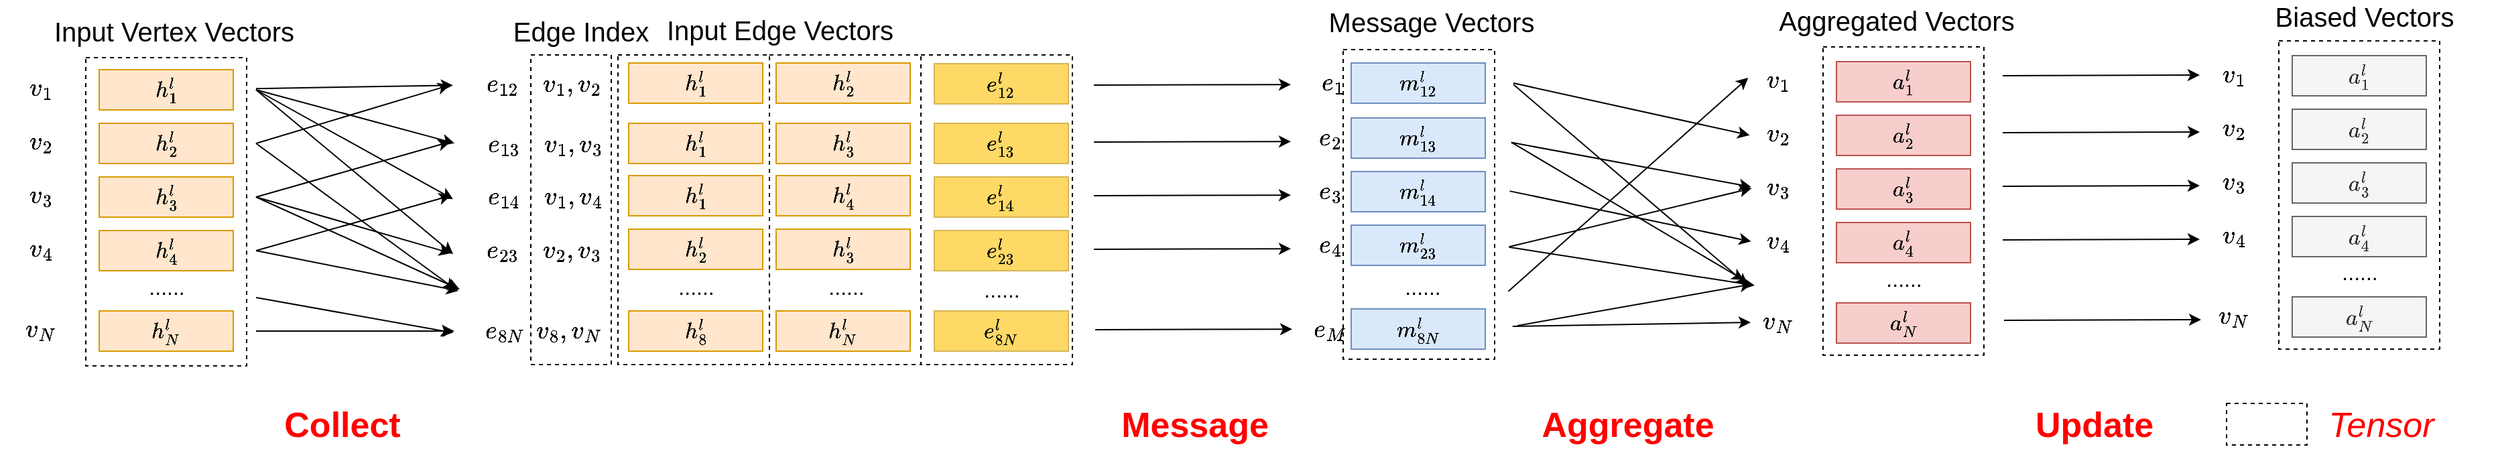 <mxfile version="13.3.1" type="device"><diagram id="7d_spmPPrRkwWKi_T90v" name="Page-1"><mxGraphModel dx="1104" dy="654" grid="0" gridSize="10" guides="1" tooltips="1" connect="1" arrows="1" fold="1" page="1" pageScale="1" pageWidth="827" pageHeight="1169" math="1" shadow="0"><root><mxCell id="0"/><mxCell id="1" parent="0"/><mxCell id="ufhLoJa_MCeU1jCgJALP-108" value="" style="rounded=0;whiteSpace=wrap;html=1;fontSize=20;fillColor=none;dashed=1;" parent="1" vertex="1"><mxGeometry x="1028" y="155" width="113" height="231" as="geometry"/></mxCell><mxCell id="ufhLoJa_MCeU1jCgJALP-45" value="" style="rounded=0;whiteSpace=wrap;html=1;fontSize=20;fillColor=none;dashed=1;" parent="1" vertex="1"><mxGeometry x="487" y="159" width="113" height="231" as="geometry"/></mxCell><mxCell id="ufhLoJa_MCeU1jCgJALP-46" value="" style="rounded=0;whiteSpace=wrap;html=1;fontSize=20;fillColor=none;dashed=1;" parent="1" vertex="1"><mxGeometry x="600" y="159" width="113" height="231" as="geometry"/></mxCell><mxCell id="ufhLoJa_MCeU1jCgJALP-44" value="" style="rounded=0;whiteSpace=wrap;html=1;fontSize=20;fillColor=none;dashed=1;" parent="1" vertex="1"><mxGeometry x="90" y="161" width="120" height="230" as="geometry"/></mxCell><mxCell id="ufhLoJa_MCeU1jCgJALP-1" value="&lt;font style=&quot;font-size: 14px&quot;&gt;\(h_1^l\)&lt;/font&gt;" style="rounded=0;whiteSpace=wrap;html=1;fillColor=#ffe6cc;strokeColor=#d79b00;" parent="1" vertex="1"><mxGeometry x="100" y="170" width="100" height="30" as="geometry"/></mxCell><mxCell id="ufhLoJa_MCeU1jCgJALP-2" value="\(v_1\)" style="text;html=1;align=center;verticalAlign=middle;resizable=0;points=[];autosize=1;fontSize=16;" parent="1" vertex="1"><mxGeometry x="26" y="174" width="60" height="20" as="geometry"/></mxCell><mxCell id="ufhLoJa_MCeU1jCgJALP-3" value="&lt;font style=&quot;font-size: 14px&quot;&gt;\(h_2^l\)&lt;/font&gt;" style="rounded=0;whiteSpace=wrap;html=1;fillColor=#ffe6cc;strokeColor=#d79b00;" parent="1" vertex="1"><mxGeometry x="100" y="210" width="100" height="30" as="geometry"/></mxCell><mxCell id="ufhLoJa_MCeU1jCgJALP-4" value="\(v_2\)" style="text;html=1;align=center;verticalAlign=middle;resizable=0;points=[];autosize=1;fontSize=16;" parent="1" vertex="1"><mxGeometry x="26" y="214" width="60" height="20" as="geometry"/></mxCell><mxCell id="ufhLoJa_MCeU1jCgJALP-5" value="&lt;font style=&quot;font-size: 14px&quot;&gt;\(h_3^l\)&lt;/font&gt;" style="rounded=0;whiteSpace=wrap;html=1;fillColor=#ffe6cc;strokeColor=#d79b00;" parent="1" vertex="1"><mxGeometry x="100" y="250" width="100" height="30" as="geometry"/></mxCell><mxCell id="ufhLoJa_MCeU1jCgJALP-6" value="\(v_3\)" style="text;html=1;align=center;verticalAlign=middle;resizable=0;points=[];autosize=1;fontSize=16;" parent="1" vertex="1"><mxGeometry x="26" y="254" width="60" height="20" as="geometry"/></mxCell><mxCell id="ufhLoJa_MCeU1jCgJALP-7" value="&lt;font style=&quot;font-size: 14px&quot;&gt;\(h_4^l\)&lt;/font&gt;" style="rounded=0;whiteSpace=wrap;html=1;fillColor=#ffe6cc;strokeColor=#d79b00;" parent="1" vertex="1"><mxGeometry x="100" y="290" width="100" height="30" as="geometry"/></mxCell><mxCell id="ufhLoJa_MCeU1jCgJALP-8" value="\(v_4\)" style="text;html=1;align=center;verticalAlign=middle;resizable=0;points=[];autosize=1;fontSize=16;" parent="1" vertex="1"><mxGeometry x="26" y="294" width="60" height="20" as="geometry"/></mxCell><mxCell id="ufhLoJa_MCeU1jCgJALP-9" value="&lt;font style=&quot;font-size: 14px&quot;&gt;\(h_N^l\)&lt;/font&gt;" style="rounded=0;whiteSpace=wrap;html=1;fillColor=#ffe6cc;strokeColor=#d79b00;" parent="1" vertex="1"><mxGeometry x="100" y="350" width="100" height="30" as="geometry"/></mxCell><mxCell id="ufhLoJa_MCeU1jCgJALP-10" value="\(v_N\)" style="text;html=1;align=center;verticalAlign=middle;resizable=0;points=[];autosize=1;fontSize=16;" parent="1" vertex="1"><mxGeometry x="26" y="354" width="60" height="20" as="geometry"/></mxCell><mxCell id="ufhLoJa_MCeU1jCgJALP-13" value="Input Vertex Vectors" style="text;html=1;strokeColor=none;fillColor=none;align=center;verticalAlign=middle;whiteSpace=wrap;rounded=0;fontSize=20;" parent="1" vertex="1"><mxGeometry x="56" y="131" width="200" height="20" as="geometry"/></mxCell><mxCell id="ufhLoJa_MCeU1jCgJALP-14" value="Input Edge Vectors" style="text;html=1;strokeColor=none;fillColor=none;align=center;verticalAlign=middle;whiteSpace=wrap;rounded=0;fontSize=20;" parent="1" vertex="1"><mxGeometry x="507.5" y="130" width="200" height="20" as="geometry"/></mxCell><mxCell id="ufhLoJa_MCeU1jCgJALP-15" value="\(e_{12}\)&amp;nbsp; &amp;nbsp; \(v_1,v_2\)" style="text;html=1;align=center;verticalAlign=middle;resizable=0;points=[];autosize=1;fontSize=16;" parent="1" vertex="1"><mxGeometry x="346" y="169" width="169" height="23" as="geometry"/></mxCell><mxCell id="ufhLoJa_MCeU1jCgJALP-16" value="\(e_{13}\)&amp;nbsp; &amp;nbsp;&amp;nbsp;\(v_1,v_3\)" style="text;html=1;align=center;verticalAlign=middle;resizable=0;points=[];autosize=1;fontSize=16;" parent="1" vertex="1"><mxGeometry x="347" y="214" width="169" height="23" as="geometry"/></mxCell><mxCell id="ufhLoJa_MCeU1jCgJALP-17" value="\(e_{14}\)&amp;nbsp; &amp;nbsp; \(v_1,v_4\)" style="text;html=1;align=center;verticalAlign=middle;resizable=0;points=[];autosize=1;fontSize=16;" parent="1" vertex="1"><mxGeometry x="347" y="253" width="169" height="23" as="geometry"/></mxCell><mxCell id="ufhLoJa_MCeU1jCgJALP-18" value="\(e_{23}\)&amp;nbsp; &amp;nbsp; \(v_2,v_3\)" style="text;html=1;align=center;verticalAlign=middle;resizable=0;points=[];autosize=1;fontSize=16;" parent="1" vertex="1"><mxGeometry x="346" y="293" width="169" height="23" as="geometry"/></mxCell><mxCell id="ufhLoJa_MCeU1jCgJALP-19" value="\(e_{8N}\)&amp;nbsp; \(v_8,v_N\)" style="text;html=1;align=center;verticalAlign=middle;resizable=0;points=[];autosize=1;fontSize=16;" parent="1" vertex="1"><mxGeometry x="348" y="353.5" width="165" height="23" as="geometry"/></mxCell><mxCell id="ufhLoJa_MCeU1jCgJALP-22" value="......" style="text;html=1;align=center;verticalAlign=middle;resizable=0;points=[];autosize=1;fontSize=16;" parent="1" vertex="1"><mxGeometry x="525" y="321.5" width="40" height="20" as="geometry"/></mxCell><mxCell id="ufhLoJa_MCeU1jCgJALP-48" value="" style="rounded=0;whiteSpace=wrap;html=1;fontSize=20;fillColor=none;dashed=1;" parent="1" vertex="1"><mxGeometry x="422" y="159" width="60" height="231" as="geometry"/></mxCell><mxCell id="ufhLoJa_MCeU1jCgJALP-68" value="" style="endArrow=classic;html=1;fontSize=20;entryX=0.005;entryY=0.548;entryDx=0;entryDy=0;entryPerimeter=0;" parent="1" edge="1"><mxGeometry width="50" height="50" relative="1" as="geometry"><mxPoint x="217.0" y="184.137" as="sourcePoint"/><mxPoint x="363.845" y="181.604" as="targetPoint"/></mxGeometry></mxCell><mxCell id="ufhLoJa_MCeU1jCgJALP-69" value="" style="endArrow=classic;html=1;fontSize=20;entryX=0.006;entryY=0.471;entryDx=0;entryDy=0;entryPerimeter=0;exitX=1;exitY=0.5;exitDx=0;exitDy=0;" parent="1" edge="1"><mxGeometry width="50" height="50" relative="1" as="geometry"><mxPoint x="217.0" y="185" as="sourcePoint"/><mxPoint x="365.014" y="224.833" as="targetPoint"/></mxGeometry></mxCell><mxCell id="ufhLoJa_MCeU1jCgJALP-70" value="" style="endArrow=classic;html=1;fontSize=20;entryX=0;entryY=0.59;entryDx=0;entryDy=0;entryPerimeter=0;exitX=1;exitY=0.5;exitDx=0;exitDy=0;" parent="1" edge="1"><mxGeometry width="50" height="50" relative="1" as="geometry"><mxPoint x="217.0" y="185" as="sourcePoint"/><mxPoint x="364" y="266.57" as="targetPoint"/></mxGeometry></mxCell><mxCell id="ufhLoJa_MCeU1jCgJALP-71" value="" style="endArrow=classic;html=1;fontSize=20;entryX=0.006;entryY=0.633;entryDx=0;entryDy=0;entryPerimeter=0;exitX=1;exitY=0.5;exitDx=0;exitDy=0;" parent="1" edge="1"><mxGeometry width="50" height="50" relative="1" as="geometry"><mxPoint x="217.0" y="185" as="sourcePoint"/><mxPoint x="364.014" y="307.559" as="targetPoint"/></mxGeometry></mxCell><mxCell id="ufhLoJa_MCeU1jCgJALP-72" value="" style="endArrow=classic;html=1;fontSize=20;exitX=1;exitY=0.5;exitDx=0;exitDy=0;entryX=-0.008;entryY=0.543;entryDx=0;entryDy=0;entryPerimeter=0;" parent="1" edge="1"><mxGeometry width="50" height="50" relative="1" as="geometry"><mxPoint x="217.0" y="225" as="sourcePoint"/><mxPoint x="361.648" y="181.489" as="targetPoint"/></mxGeometry></mxCell><mxCell id="ufhLoJa_MCeU1jCgJALP-73" value="" style="endArrow=classic;html=1;fontSize=20;entryX=-0.012;entryY=0.425;entryDx=0;entryDy=0;entryPerimeter=0;exitX=1;exitY=0.5;exitDx=0;exitDy=0;" parent="1" edge="1"><mxGeometry width="50" height="50" relative="1" as="geometry"><mxPoint x="217.0" y="265" as="sourcePoint"/><mxPoint x="361.972" y="223.775" as="targetPoint"/></mxGeometry></mxCell><mxCell id="ufhLoJa_MCeU1jCgJALP-74" value="" style="endArrow=classic;html=1;fontSize=20;entryX=-0.009;entryY=0.473;entryDx=0;entryDy=0;entryPerimeter=0;exitX=1;exitY=0.5;exitDx=0;exitDy=0;" parent="1" edge="1"><mxGeometry width="50" height="50" relative="1" as="geometry"><mxPoint x="217.0" y="305" as="sourcePoint"/><mxPoint x="362.479" y="263.879" as="targetPoint"/></mxGeometry></mxCell><mxCell id="ufhLoJa_MCeU1jCgJALP-76" value="" style="endArrow=classic;html=1;fontSize=20;entryX=-0.003;entryY=0.607;entryDx=0;entryDy=0;entryPerimeter=0;exitX=1;exitY=0.5;exitDx=0;exitDy=0;" parent="1" edge="1"><mxGeometry width="50" height="50" relative="1" as="geometry"><mxPoint x="217.0" y="265" as="sourcePoint"/><mxPoint x="362.493" y="306.961" as="targetPoint"/></mxGeometry></mxCell><mxCell id="ufhLoJa_MCeU1jCgJALP-77" value="" style="endArrow=classic;html=1;fontSize=20;exitX=1;exitY=0.5;exitDx=0;exitDy=0;" parent="1" edge="1"><mxGeometry width="50" height="50" relative="1" as="geometry"><mxPoint x="217.0" y="365" as="sourcePoint"/><mxPoint x="365" y="365" as="targetPoint"/></mxGeometry></mxCell><mxCell id="ufhLoJa_MCeU1jCgJALP-78" value="" style="endArrow=classic;html=1;fontSize=20;exitX=1;exitY=0.5;exitDx=0;exitDy=0;" parent="1" edge="1"><mxGeometry width="50" height="50" relative="1" as="geometry"><mxPoint x="217.0" y="225" as="sourcePoint"/><mxPoint x="366" y="334" as="targetPoint"/></mxGeometry></mxCell><mxCell id="ufhLoJa_MCeU1jCgJALP-79" value="" style="endArrow=classic;html=1;fontSize=20;exitX=1;exitY=0.5;exitDx=0;exitDy=0;" parent="1" edge="1"><mxGeometry width="50" height="50" relative="1" as="geometry"><mxPoint x="217.0" y="265" as="sourcePoint"/><mxPoint x="369" y="334" as="targetPoint"/></mxGeometry></mxCell><mxCell id="ufhLoJa_MCeU1jCgJALP-80" value="" style="endArrow=classic;html=1;fontSize=20;exitX=1;exitY=0.5;exitDx=0;exitDy=0;" parent="1" edge="1"><mxGeometry width="50" height="50" relative="1" as="geometry"><mxPoint x="217.0" y="305" as="sourcePoint"/><mxPoint x="368" y="335" as="targetPoint"/></mxGeometry></mxCell><mxCell id="ufhLoJa_MCeU1jCgJALP-81" value="" style="endArrow=classic;html=1;fontSize=20;entryX=-0.006;entryY=0.555;entryDx=0;entryDy=0;entryPerimeter=0;" parent="1" edge="1"><mxGeometry width="50" height="50" relative="1" as="geometry"><mxPoint x="217" y="340" as="sourcePoint"/><mxPoint x="364.01" y="366.265" as="targetPoint"/></mxGeometry></mxCell><mxCell id="ufhLoJa_MCeU1jCgJALP-82" value="......" style="text;html=1;align=center;verticalAlign=middle;resizable=0;points=[];autosize=1;fontSize=16;" parent="1" vertex="1"><mxGeometry x="130" y="321.5" width="40" height="20" as="geometry"/></mxCell><mxCell id="ufhLoJa_MCeU1jCgJALP-83" value="Collect" style="text;html=1;align=center;verticalAlign=middle;resizable=0;points=[];autosize=1;fontSize=26;fontStyle=1;fontColor=#FF0000;" parent="1" vertex="1"><mxGeometry x="232" y="417.0" width="97" height="35" as="geometry"/></mxCell><mxCell id="ufhLoJa_MCeU1jCgJALP-84" value="" style="endArrow=classic;html=1;fontSize=20;" parent="1" edge="1"><mxGeometry width="50" height="50" relative="1" as="geometry"><mxPoint x="842" y="181.52" as="sourcePoint"/><mxPoint x="989" y="181.084" as="targetPoint"/></mxGeometry></mxCell><mxCell id="ufhLoJa_MCeU1jCgJALP-85" value="" style="group" parent="1" vertex="1" connectable="0"><mxGeometry x="495" y="165" width="210" height="30" as="geometry"/></mxCell><mxCell id="ufhLoJa_MCeU1jCgJALP-23" value="&lt;font style=&quot;font-size: 14px&quot;&gt;\(h_1^l\)&lt;/font&gt;" style="rounded=0;whiteSpace=wrap;html=1;fillColor=#ffe6cc;strokeColor=#d79b00;" parent="ufhLoJa_MCeU1jCgJALP-85" vertex="1"><mxGeometry width="100" height="30" as="geometry"/></mxCell><mxCell id="ufhLoJa_MCeU1jCgJALP-25" value="&lt;font style=&quot;font-size: 14px&quot;&gt;\(h_2^l\)&lt;/font&gt;" style="rounded=0;whiteSpace=wrap;html=1;fillColor=#ffe6cc;strokeColor=#d79b00;" parent="ufhLoJa_MCeU1jCgJALP-85" vertex="1"><mxGeometry x="110" width="100" height="30" as="geometry"/></mxCell><mxCell id="ufhLoJa_MCeU1jCgJALP-86" value="" style="group" parent="1" vertex="1" connectable="0"><mxGeometry x="495" y="210" width="210" height="30" as="geometry"/></mxCell><mxCell id="ufhLoJa_MCeU1jCgJALP-26" value="&lt;font style=&quot;font-size: 14px&quot;&gt;\(h_1^l\)&lt;/font&gt;" style="rounded=0;whiteSpace=wrap;html=1;fillColor=#ffe6cc;strokeColor=#d79b00;" parent="ufhLoJa_MCeU1jCgJALP-86" vertex="1"><mxGeometry width="100" height="30" as="geometry"/></mxCell><mxCell id="ufhLoJa_MCeU1jCgJALP-28" value="&lt;font style=&quot;font-size: 14px&quot;&gt;\(h_3^l\)&lt;/font&gt;" style="rounded=0;whiteSpace=wrap;html=1;fillColor=#ffe6cc;strokeColor=#d79b00;" parent="ufhLoJa_MCeU1jCgJALP-86" vertex="1"><mxGeometry x="110" width="100" height="30" as="geometry"/></mxCell><mxCell id="ufhLoJa_MCeU1jCgJALP-87" value="" style="group" parent="1" vertex="1" connectable="0"><mxGeometry x="495" y="249" width="210" height="30" as="geometry"/></mxCell><mxCell id="ufhLoJa_MCeU1jCgJALP-29" value="&lt;font style=&quot;font-size: 14px&quot;&gt;\(h_1^l\)&lt;/font&gt;" style="rounded=0;whiteSpace=wrap;html=1;fillColor=#ffe6cc;strokeColor=#d79b00;" parent="ufhLoJa_MCeU1jCgJALP-87" vertex="1"><mxGeometry width="100" height="30" as="geometry"/></mxCell><mxCell id="ufhLoJa_MCeU1jCgJALP-30" value="&lt;font style=&quot;font-size: 14px&quot;&gt;\(h_4^l\)&lt;/font&gt;" style="rounded=0;whiteSpace=wrap;html=1;fillColor=#ffe6cc;strokeColor=#d79b00;" parent="ufhLoJa_MCeU1jCgJALP-87" vertex="1"><mxGeometry x="110" width="100" height="30" as="geometry"/></mxCell><mxCell id="ufhLoJa_MCeU1jCgJALP-88" value="" style="group" parent="1" vertex="1" connectable="0"><mxGeometry x="495" y="289" width="210" height="30" as="geometry"/></mxCell><mxCell id="ufhLoJa_MCeU1jCgJALP-34" value="&lt;font style=&quot;font-size: 14px&quot;&gt;\(h_2^l\)&lt;/font&gt;" style="rounded=0;whiteSpace=wrap;html=1;fillColor=#ffe6cc;strokeColor=#d79b00;" parent="ufhLoJa_MCeU1jCgJALP-88" vertex="1"><mxGeometry width="100" height="30" as="geometry"/></mxCell><mxCell id="ufhLoJa_MCeU1jCgJALP-35" value="&lt;font style=&quot;font-size: 14px&quot;&gt;\(h_3^l\)&lt;/font&gt;" style="rounded=0;whiteSpace=wrap;html=1;fillColor=#ffe6cc;strokeColor=#d79b00;" parent="ufhLoJa_MCeU1jCgJALP-88" vertex="1"><mxGeometry x="110" width="100" height="30" as="geometry"/></mxCell><mxCell id="ufhLoJa_MCeU1jCgJALP-89" value="" style="group" parent="1" vertex="1" connectable="0"><mxGeometry x="495" y="350" width="210" height="30" as="geometry"/></mxCell><mxCell id="ufhLoJa_MCeU1jCgJALP-36" value="&lt;font style=&quot;font-size: 14px&quot;&gt;\(h_8^l\)&lt;/font&gt;" style="rounded=0;whiteSpace=wrap;html=1;fillColor=#ffe6cc;strokeColor=#d79b00;" parent="ufhLoJa_MCeU1jCgJALP-89" vertex="1"><mxGeometry width="100" height="30" as="geometry"/></mxCell><mxCell id="ufhLoJa_MCeU1jCgJALP-37" value="&lt;font style=&quot;font-size: 14px&quot;&gt;\(h_N^l\)&lt;/font&gt;" style="rounded=0;whiteSpace=wrap;html=1;fillColor=#ffe6cc;strokeColor=#d79b00;" parent="ufhLoJa_MCeU1jCgJALP-89" vertex="1"><mxGeometry x="110" width="100" height="30" as="geometry"/></mxCell><mxCell id="ufhLoJa_MCeU1jCgJALP-90" value="......" style="text;html=1;align=center;verticalAlign=middle;resizable=0;points=[];autosize=1;fontSize=16;" parent="1" vertex="1"><mxGeometry x="636.5" y="321.5" width="40" height="20" as="geometry"/></mxCell><mxCell id="ufhLoJa_MCeU1jCgJALP-100" value="" style="endArrow=classic;html=1;fontSize=20;" parent="1" edge="1"><mxGeometry width="50" height="50" relative="1" as="geometry"><mxPoint x="842" y="224.02" as="sourcePoint"/><mxPoint x="989" y="223.584" as="targetPoint"/></mxGeometry></mxCell><mxCell id="ufhLoJa_MCeU1jCgJALP-101" value="" style="endArrow=classic;html=1;fontSize=20;" parent="1" edge="1"><mxGeometry width="50" height="50" relative="1" as="geometry"><mxPoint x="842" y="264.02" as="sourcePoint"/><mxPoint x="989" y="263.584" as="targetPoint"/></mxGeometry></mxCell><mxCell id="ufhLoJa_MCeU1jCgJALP-102" value="" style="endArrow=classic;html=1;fontSize=20;" parent="1" edge="1"><mxGeometry width="50" height="50" relative="1" as="geometry"><mxPoint x="842" y="304.02" as="sourcePoint"/><mxPoint x="989" y="303.584" as="targetPoint"/></mxGeometry></mxCell><mxCell id="ufhLoJa_MCeU1jCgJALP-103" value="" style="endArrow=classic;html=1;fontSize=20;" parent="1" edge="1"><mxGeometry width="50" height="50" relative="1" as="geometry"><mxPoint x="843" y="364.02" as="sourcePoint"/><mxPoint x="990" y="363.584" as="targetPoint"/></mxGeometry></mxCell><mxCell id="ufhLoJa_MCeU1jCgJALP-60" value="......" style="text;html=1;align=center;verticalAlign=middle;resizable=0;points=[];autosize=1;fontSize=16;" parent="1" vertex="1"><mxGeometry x="1067" y="321.5" width="40" height="20" as="geometry"/></mxCell><mxCell id="ufhLoJa_MCeU1jCgJALP-94" value="" style="group" parent="1" vertex="1" connectable="0"><mxGeometry x="991" y="165" width="147" height="30" as="geometry"/></mxCell><mxCell id="ufhLoJa_MCeU1jCgJALP-61" value="&lt;font style=&quot;font-size: 14px&quot;&gt;\(m_{12}^l\)&lt;/font&gt;" style="rounded=0;whiteSpace=wrap;html=1;fillColor=#dae8fc;strokeColor=#6c8ebf;" parent="ufhLoJa_MCeU1jCgJALP-94" vertex="1"><mxGeometry x="43" width="100" height="30" as="geometry"/></mxCell><mxCell id="ufhLoJa_MCeU1jCgJALP-93" value="\(e_1\)" style="text;html=1;align=center;verticalAlign=middle;resizable=0;points=[];autosize=1;fontSize=16;" parent="ufhLoJa_MCeU1jCgJALP-94" vertex="1"><mxGeometry y="3.5" width="57" height="23" as="geometry"/></mxCell><mxCell id="ufhLoJa_MCeU1jCgJALP-95" value="" style="group" parent="1" vertex="1" connectable="0"><mxGeometry x="988" y="206" width="150" height="30" as="geometry"/></mxCell><mxCell id="ufhLoJa_MCeU1jCgJALP-56" value="\(e_2\)" style="text;html=1;align=center;verticalAlign=middle;resizable=0;points=[];autosize=1;fontSize=16;" parent="ufhLoJa_MCeU1jCgJALP-95" vertex="1"><mxGeometry y="5.0" width="60" height="20" as="geometry"/></mxCell><mxCell id="ufhLoJa_MCeU1jCgJALP-64" value="&lt;font style=&quot;font-size: 14px&quot;&gt;\(m_{13}^l\)&lt;/font&gt;" style="rounded=0;whiteSpace=wrap;html=1;fillColor=#dae8fc;strokeColor=#6c8ebf;" parent="ufhLoJa_MCeU1jCgJALP-95" vertex="1"><mxGeometry x="46" width="100" height="30" as="geometry"/></mxCell><mxCell id="ufhLoJa_MCeU1jCgJALP-96" value="" style="group" parent="1" vertex="1" connectable="0"><mxGeometry x="988" y="246" width="150" height="30" as="geometry"/></mxCell><mxCell id="ufhLoJa_MCeU1jCgJALP-57" value="\(e_3\)" style="text;html=1;align=center;verticalAlign=middle;resizable=0;points=[];autosize=1;fontSize=16;" parent="ufhLoJa_MCeU1jCgJALP-96" vertex="1"><mxGeometry y="5" width="60" height="20" as="geometry"/></mxCell><mxCell id="ufhLoJa_MCeU1jCgJALP-65" value="&lt;font style=&quot;font-size: 14px&quot;&gt;\(m_{14}^l\)&lt;/font&gt;" style="rounded=0;whiteSpace=wrap;html=1;fillColor=#dae8fc;strokeColor=#6c8ebf;" parent="ufhLoJa_MCeU1jCgJALP-96" vertex="1"><mxGeometry x="46" width="100" height="30" as="geometry"/></mxCell><mxCell id="ufhLoJa_MCeU1jCgJALP-97" value="" style="group" parent="1" vertex="1" connectable="0"><mxGeometry x="988" y="286" width="150" height="30" as="geometry"/></mxCell><mxCell id="ufhLoJa_MCeU1jCgJALP-58" value="\(e_4\)" style="text;html=1;align=center;verticalAlign=middle;resizable=0;points=[];autosize=1;fontSize=16;" parent="ufhLoJa_MCeU1jCgJALP-97" vertex="1"><mxGeometry y="5" width="60" height="20" as="geometry"/></mxCell><mxCell id="ufhLoJa_MCeU1jCgJALP-66" value="&lt;font style=&quot;font-size: 14px&quot;&gt;\(m_{23}^l\)&lt;/font&gt;" style="rounded=0;whiteSpace=wrap;html=1;fillColor=#dae8fc;strokeColor=#6c8ebf;" parent="ufhLoJa_MCeU1jCgJALP-97" vertex="1"><mxGeometry x="46" width="100" height="30" as="geometry"/></mxCell><mxCell id="ufhLoJa_MCeU1jCgJALP-98" value="" style="group" parent="1" vertex="1" connectable="0"><mxGeometry x="987" y="348.5" width="151" height="30" as="geometry"/></mxCell><mxCell id="ufhLoJa_MCeU1jCgJALP-59" value="\(e_M\)" style="text;html=1;align=center;verticalAlign=middle;resizable=0;points=[];autosize=1;fontSize=16;" parent="ufhLoJa_MCeU1jCgJALP-98" vertex="1"><mxGeometry y="3.5" width="61" height="23" as="geometry"/></mxCell><mxCell id="ufhLoJa_MCeU1jCgJALP-67" value="&lt;font style=&quot;font-size: 14px&quot;&gt;\(m_{8N}^l\)&lt;/font&gt;" style="rounded=0;whiteSpace=wrap;html=1;fillColor=#dae8fc;strokeColor=#6c8ebf;" parent="ufhLoJa_MCeU1jCgJALP-98" vertex="1"><mxGeometry x="47" width="100" height="30" as="geometry"/></mxCell><mxCell id="ufhLoJa_MCeU1jCgJALP-107" value="Message Vectors" style="text;html=1;strokeColor=none;fillColor=none;align=center;verticalAlign=middle;whiteSpace=wrap;rounded=0;fontSize=20;" parent="1" vertex="1"><mxGeometry x="994" y="124" width="200" height="20" as="geometry"/></mxCell><mxCell id="ufhLoJa_MCeU1jCgJALP-109" value="Message" style="text;html=1;align=center;verticalAlign=middle;resizable=0;points=[];autosize=1;fontSize=26;fontStyle=1;fontColor=#FF0000;" parent="1" vertex="1"><mxGeometry x="857" y="417" width="120" height="35" as="geometry"/></mxCell><mxCell id="ufhLoJa_MCeU1jCgJALP-112" value="" style="rounded=0;whiteSpace=wrap;html=1;fontSize=20;fillColor=none;dashed=1;" parent="1" vertex="1"><mxGeometry x="1386" y="153" width="120" height="230" as="geometry"/></mxCell><mxCell id="ufhLoJa_MCeU1jCgJALP-113" value="&lt;font style=&quot;font-size: 14px&quot;&gt;\(a_1^l\)&lt;/font&gt;" style="rounded=0;whiteSpace=wrap;html=1;fillColor=#f8cecc;strokeColor=#b85450;" parent="1" vertex="1"><mxGeometry x="1396" y="164" width="100" height="30" as="geometry"/></mxCell><mxCell id="ufhLoJa_MCeU1jCgJALP-114" value="\(v_1\)" style="text;html=1;align=center;verticalAlign=middle;resizable=0;points=[];autosize=1;fontSize=16;" parent="1" vertex="1"><mxGeometry x="1322" y="168" width="60" height="20" as="geometry"/></mxCell><mxCell id="ufhLoJa_MCeU1jCgJALP-115" value="&lt;font style=&quot;font-size: 14px&quot;&gt;\(a_2^l\)&lt;/font&gt;" style="rounded=0;whiteSpace=wrap;html=1;fillColor=#f8cecc;strokeColor=#b85450;" parent="1" vertex="1"><mxGeometry x="1396" y="204" width="100" height="30" as="geometry"/></mxCell><mxCell id="ufhLoJa_MCeU1jCgJALP-116" value="\(v_2\)" style="text;html=1;align=center;verticalAlign=middle;resizable=0;points=[];autosize=1;fontSize=16;" parent="1" vertex="1"><mxGeometry x="1322" y="208" width="60" height="20" as="geometry"/></mxCell><mxCell id="ufhLoJa_MCeU1jCgJALP-117" value="&lt;font style=&quot;font-size: 14px&quot;&gt;\(a_3^l\)&lt;/font&gt;" style="rounded=0;whiteSpace=wrap;html=1;fillColor=#f8cecc;strokeColor=#b85450;" parent="1" vertex="1"><mxGeometry x="1396" y="244" width="100" height="30" as="geometry"/></mxCell><mxCell id="ufhLoJa_MCeU1jCgJALP-118" value="\(v_3\)" style="text;html=1;align=center;verticalAlign=middle;resizable=0;points=[];autosize=1;fontSize=16;" parent="1" vertex="1"><mxGeometry x="1322" y="248" width="60" height="20" as="geometry"/></mxCell><mxCell id="ufhLoJa_MCeU1jCgJALP-119" value="&lt;font style=&quot;font-size: 14px&quot;&gt;\(a_4^l\)&lt;/font&gt;" style="rounded=0;whiteSpace=wrap;html=1;fillColor=#f8cecc;strokeColor=#b85450;" parent="1" vertex="1"><mxGeometry x="1396" y="284" width="100" height="30" as="geometry"/></mxCell><mxCell id="ufhLoJa_MCeU1jCgJALP-120" value="\(v_4\)" style="text;html=1;align=center;verticalAlign=middle;resizable=0;points=[];autosize=1;fontSize=16;" parent="1" vertex="1"><mxGeometry x="1322" y="288" width="60" height="20" as="geometry"/></mxCell><mxCell id="ufhLoJa_MCeU1jCgJALP-121" value="&lt;font style=&quot;font-size: 14px&quot;&gt;\(a_N^l\)&lt;/font&gt;" style="rounded=0;whiteSpace=wrap;html=1;fillColor=#f8cecc;strokeColor=#b85450;" parent="1" vertex="1"><mxGeometry x="1396" y="344" width="100" height="30" as="geometry"/></mxCell><mxCell id="ufhLoJa_MCeU1jCgJALP-122" value="\(v_N\)" style="text;html=1;align=center;verticalAlign=middle;resizable=0;points=[];autosize=1;fontSize=16;" parent="1" vertex="1"><mxGeometry x="1322" y="348" width="60" height="20" as="geometry"/></mxCell><mxCell id="ufhLoJa_MCeU1jCgJALP-123" value="......" style="text;html=1;align=center;verticalAlign=middle;resizable=0;points=[];autosize=1;fontSize=16;" parent="1" vertex="1"><mxGeometry x="1426" y="315.5" width="40" height="20" as="geometry"/></mxCell><mxCell id="ufhLoJa_MCeU1jCgJALP-124" value="Aggregated Vectors" style="text;html=1;strokeColor=none;fillColor=none;align=center;verticalAlign=middle;whiteSpace=wrap;rounded=0;fontSize=20;" parent="1" vertex="1"><mxGeometry x="1341" y="123" width="200" height="20" as="geometry"/></mxCell><mxCell id="ufhLoJa_MCeU1jCgJALP-125" value="" style="endArrow=classic;html=1;fontSize=20;entryX=-0.012;entryY=0.543;entryDx=0;entryDy=0;entryPerimeter=0;" parent="1" edge="1"><mxGeometry width="50" height="50" relative="1" as="geometry"><mxPoint x="1155" y="180" as="sourcePoint"/><mxPoint x="1331.28" y="218.86" as="targetPoint"/></mxGeometry></mxCell><mxCell id="ufhLoJa_MCeU1jCgJALP-126" value="" style="endArrow=classic;html=1;fontSize=20;exitX=1.021;exitY=0.3;exitDx=0;exitDy=0;exitPerimeter=0;entryX=0.006;entryY=0.472;entryDx=0;entryDy=0;entryPerimeter=0;" parent="1" edge="1"><mxGeometry width="50" height="50" relative="1" as="geometry"><mxPoint x="1153.373" y="224.3" as="sourcePoint"/><mxPoint x="1332.36" y="257.44" as="targetPoint"/></mxGeometry></mxCell><mxCell id="ufhLoJa_MCeU1jCgJALP-127" value="" style="endArrow=classic;html=1;fontSize=20;exitX=1.002;exitY=0.457;exitDx=0;exitDy=0;exitPerimeter=0;entryX=-0.012;entryY=0.507;entryDx=0;entryDy=0;entryPerimeter=0;" parent="1" edge="1"><mxGeometry width="50" height="50" relative="1" as="geometry"><mxPoint x="1152.226" y="260.567" as="sourcePoint"/><mxPoint x="1332.28" y="298.14" as="targetPoint"/></mxGeometry></mxCell><mxCell id="ufhLoJa_MCeU1jCgJALP-128" value="" style="endArrow=classic;html=1;fontSize=20;exitX=1.007;exitY=0.637;exitDx=0;exitDy=0;exitPerimeter=0;entryX=0.012;entryY=0.523;entryDx=0;entryDy=0;entryPerimeter=0;" parent="1" edge="1"><mxGeometry width="50" height="50" relative="1" as="geometry"><mxPoint x="1151.791" y="302.147" as="sourcePoint"/><mxPoint x="1332.72" y="258.46" as="targetPoint"/></mxGeometry></mxCell><mxCell id="ufhLoJa_MCeU1jCgJALP-129" value="" style="endArrow=classic;html=1;fontSize=20;exitX=1.03;exitY=0.894;exitDx=0;exitDy=0;exitPerimeter=0;" parent="1" edge="1"><mxGeometry width="50" height="50" relative="1" as="geometry"><mxPoint x="1154.39" y="361.514" as="sourcePoint"/><mxPoint x="1332.0" y="358.508" as="targetPoint"/></mxGeometry></mxCell><mxCell id="ufhLoJa_MCeU1jCgJALP-130" value="" style="endArrow=classic;html=1;fontSize=20;exitX=1.002;exitY=0.781;exitDx=0;exitDy=0;exitPerimeter=0;entryX=-0.03;entryY=0.398;entryDx=0;entryDy=0;entryPerimeter=0;" parent="1" edge="1"><mxGeometry width="50" height="50" relative="1" as="geometry"><mxPoint x="1151.226" y="335.411" as="sourcePoint"/><mxPoint x="1330.2" y="175.96" as="targetPoint"/></mxGeometry></mxCell><mxCell id="ufhLoJa_MCeU1jCgJALP-131" value="" style="endArrow=classic;html=1;fontSize=20;exitX=1.024;exitY=0.3;exitDx=0;exitDy=0;exitPerimeter=0;" parent="1" edge="1"><mxGeometry width="50" height="50" relative="1" as="geometry"><mxPoint x="1153.712" y="224.3" as="sourcePoint"/><mxPoint x="1327" y="327" as="targetPoint"/></mxGeometry></mxCell><mxCell id="ufhLoJa_MCeU1jCgJALP-132" value="" style="endArrow=classic;html=1;fontSize=20;" parent="1" edge="1"><mxGeometry width="50" height="50" relative="1" as="geometry"><mxPoint x="1155" y="181" as="sourcePoint"/><mxPoint x="1330" y="331" as="targetPoint"/></mxGeometry></mxCell><mxCell id="ufhLoJa_MCeU1jCgJALP-133" value="" style="endArrow=classic;html=1;fontSize=20;exitX=1.006;exitY=0.638;exitDx=0;exitDy=0;exitPerimeter=0;" parent="1" edge="1"><mxGeometry width="50" height="50" relative="1" as="geometry"><mxPoint x="1151.678" y="302.378" as="sourcePoint"/><mxPoint x="1335" y="331" as="targetPoint"/></mxGeometry></mxCell><mxCell id="ufhLoJa_MCeU1jCgJALP-134" value="" style="endArrow=classic;html=1;fontSize=20;" parent="1" edge="1"><mxGeometry width="50" height="50" relative="1" as="geometry"><mxPoint x="1158" y="361" as="sourcePoint"/><mxPoint x="1333" y="330" as="targetPoint"/></mxGeometry></mxCell><mxCell id="ufhLoJa_MCeU1jCgJALP-135" value="Aggregate" style="text;html=1;align=center;verticalAlign=middle;resizable=0;points=[];autosize=1;fontSize=26;fontStyle=1;fontColor=#FF0000;" parent="1" vertex="1"><mxGeometry x="1171" y="417" width="138" height="35" as="geometry"/></mxCell><mxCell id="ufhLoJa_MCeU1jCgJALP-136" value="" style="rounded=0;whiteSpace=wrap;html=1;fontSize=20;fillColor=none;dashed=1;" parent="1" vertex="1"><mxGeometry x="1687" y="419" width="60" height="31" as="geometry"/></mxCell><mxCell id="ufhLoJa_MCeU1jCgJALP-137" value="Tensor" style="text;html=1;align=center;verticalAlign=middle;resizable=0;points=[];autosize=1;fontSize=26;fontColor=#FF0000;fontStyle=2" parent="1" vertex="1"><mxGeometry x="1757" y="417" width="89" height="35" as="geometry"/></mxCell><mxCell id="UiYdOcZQp-1xLHzn9t10-1" value="" style="endArrow=classic;html=1;fontSize=20;" parent="1" edge="1"><mxGeometry width="50" height="50" relative="1" as="geometry"><mxPoint x="1520" y="174.44" as="sourcePoint"/><mxPoint x="1667" y="174.004" as="targetPoint"/></mxGeometry></mxCell><mxCell id="UiYdOcZQp-1xLHzn9t10-2" value="" style="endArrow=classic;html=1;fontSize=20;" parent="1" edge="1"><mxGeometry width="50" height="50" relative="1" as="geometry"><mxPoint x="1520" y="216.94" as="sourcePoint"/><mxPoint x="1667" y="216.504" as="targetPoint"/></mxGeometry></mxCell><mxCell id="UiYdOcZQp-1xLHzn9t10-3" value="" style="endArrow=classic;html=1;fontSize=20;" parent="1" edge="1"><mxGeometry width="50" height="50" relative="1" as="geometry"><mxPoint x="1520" y="256.94" as="sourcePoint"/><mxPoint x="1667" y="256.504" as="targetPoint"/></mxGeometry></mxCell><mxCell id="UiYdOcZQp-1xLHzn9t10-4" value="" style="endArrow=classic;html=1;fontSize=20;" parent="1" edge="1"><mxGeometry width="50" height="50" relative="1" as="geometry"><mxPoint x="1520" y="296.94" as="sourcePoint"/><mxPoint x="1667" y="296.504" as="targetPoint"/></mxGeometry></mxCell><mxCell id="UiYdOcZQp-1xLHzn9t10-5" value="" style="endArrow=classic;html=1;fontSize=20;" parent="1" edge="1"><mxGeometry width="50" height="50" relative="1" as="geometry"><mxPoint x="1521" y="356.94" as="sourcePoint"/><mxPoint x="1668" y="356.504" as="targetPoint"/></mxGeometry></mxCell><mxCell id="UiYdOcZQp-1xLHzn9t10-7" value="" style="rounded=0;whiteSpace=wrap;html=1;fontSize=20;fillColor=none;dashed=1;" parent="1" vertex="1"><mxGeometry x="1726" y="148.5" width="120" height="230" as="geometry"/></mxCell><mxCell id="UiYdOcZQp-1xLHzn9t10-8" value="&lt;font style=&quot;font-size: 14px&quot;&gt;\(a_1^l\)&lt;/font&gt;" style="rounded=0;whiteSpace=wrap;html=1;fillColor=#f5f5f5;strokeColor=#666666;fontColor=#333333;" parent="1" vertex="1"><mxGeometry x="1736" y="159.5" width="100" height="30" as="geometry"/></mxCell><mxCell id="UiYdOcZQp-1xLHzn9t10-9" value="\(v_1\)" style="text;html=1;align=center;verticalAlign=middle;resizable=0;points=[];autosize=1;fontSize=16;" parent="1" vertex="1"><mxGeometry x="1662" y="163.5" width="60" height="20" as="geometry"/></mxCell><mxCell id="UiYdOcZQp-1xLHzn9t10-10" value="&lt;font style=&quot;font-size: 14px&quot;&gt;\(a_2^l\)&lt;/font&gt;" style="rounded=0;whiteSpace=wrap;html=1;fillColor=#f5f5f5;strokeColor=#666666;fontColor=#333333;" parent="1" vertex="1"><mxGeometry x="1736" y="199.5" width="100" height="30" as="geometry"/></mxCell><mxCell id="UiYdOcZQp-1xLHzn9t10-11" value="\(v_2\)" style="text;html=1;align=center;verticalAlign=middle;resizable=0;points=[];autosize=1;fontSize=16;" parent="1" vertex="1"><mxGeometry x="1662" y="203.5" width="60" height="20" as="geometry"/></mxCell><mxCell id="UiYdOcZQp-1xLHzn9t10-12" value="&lt;font style=&quot;font-size: 14px&quot;&gt;\(a_3^l\)&lt;/font&gt;" style="rounded=0;whiteSpace=wrap;html=1;fillColor=#f5f5f5;strokeColor=#666666;fontColor=#333333;" parent="1" vertex="1"><mxGeometry x="1736" y="239.5" width="100" height="30" as="geometry"/></mxCell><mxCell id="UiYdOcZQp-1xLHzn9t10-13" value="\(v_3\)" style="text;html=1;align=center;verticalAlign=middle;resizable=0;points=[];autosize=1;fontSize=16;" parent="1" vertex="1"><mxGeometry x="1662" y="243.5" width="60" height="20" as="geometry"/></mxCell><mxCell id="UiYdOcZQp-1xLHzn9t10-14" value="&lt;font style=&quot;font-size: 14px&quot;&gt;\(a_4^l\)&lt;/font&gt;" style="rounded=0;whiteSpace=wrap;html=1;fillColor=#f5f5f5;strokeColor=#666666;fontColor=#333333;" parent="1" vertex="1"><mxGeometry x="1736" y="279.5" width="100" height="30" as="geometry"/></mxCell><mxCell id="UiYdOcZQp-1xLHzn9t10-15" value="\(v_4\)" style="text;html=1;align=center;verticalAlign=middle;resizable=0;points=[];autosize=1;fontSize=16;" parent="1" vertex="1"><mxGeometry x="1662" y="283.5" width="60" height="20" as="geometry"/></mxCell><mxCell id="UiYdOcZQp-1xLHzn9t10-16" value="&lt;font style=&quot;font-size: 14px&quot;&gt;\(a_N^l\)&lt;/font&gt;" style="rounded=0;whiteSpace=wrap;html=1;fillColor=#f5f5f5;strokeColor=#666666;fontColor=#333333;" parent="1" vertex="1"><mxGeometry x="1736" y="339.5" width="100" height="30" as="geometry"/></mxCell><mxCell id="UiYdOcZQp-1xLHzn9t10-17" value="\(v_N\)" style="text;html=1;align=center;verticalAlign=middle;resizable=0;points=[];autosize=1;fontSize=16;" parent="1" vertex="1"><mxGeometry x="1662" y="343.5" width="60" height="20" as="geometry"/></mxCell><mxCell id="UiYdOcZQp-1xLHzn9t10-18" value="......" style="text;html=1;align=center;verticalAlign=middle;resizable=0;points=[];autosize=1;fontSize=16;" parent="1" vertex="1"><mxGeometry x="1766" y="311" width="40" height="20" as="geometry"/></mxCell><mxCell id="UiYdOcZQp-1xLHzn9t10-19" value="Biased Vectors" style="text;html=1;strokeColor=none;fillColor=none;align=center;verticalAlign=middle;whiteSpace=wrap;rounded=0;fontSize=20;" parent="1" vertex="1"><mxGeometry x="1690" y="120" width="200" height="20" as="geometry"/></mxCell><mxCell id="UiYdOcZQp-1xLHzn9t10-20" value="Update" style="text;html=1;align=center;verticalAlign=middle;resizable=0;points=[];autosize=1;fontSize=26;fontStyle=1;fontColor=#FF0000;" parent="1" vertex="1"><mxGeometry x="1539" y="417" width="98" height="35" as="geometry"/></mxCell><mxCell id="mq04vkbyVxY1fMVWa1vZ-1" value="Edge Index" style="text;html=1;align=center;verticalAlign=middle;resizable=0;points=[];autosize=1;fontSize=20;fontStyle=0" parent="1" vertex="1"><mxGeometry x="403" y="126.5" width="111" height="28" as="geometry"/></mxCell><mxCell id="UmM-v_l7N6T2tAuwny3m-1" value="&lt;font style=&quot;font-size: 14px&quot;&gt;\(e_{12}^l\)&lt;/font&gt;" style="rounded=0;whiteSpace=wrap;html=1;fillColor=#FFD966;strokeColor=#d6b656;" vertex="1" parent="1"><mxGeometry x="723" y="165.5" width="100" height="30" as="geometry"/></mxCell><mxCell id="UmM-v_l7N6T2tAuwny3m-2" value="&lt;font style=&quot;font-size: 14px&quot;&gt;\(e_{13}^l\)&lt;/font&gt;" style="rounded=0;whiteSpace=wrap;html=1;fillColor=#FFD966;strokeColor=#d6b656;" vertex="1" parent="1"><mxGeometry x="723" y="210" width="100" height="30" as="geometry"/></mxCell><mxCell id="UmM-v_l7N6T2tAuwny3m-3" value="&lt;font style=&quot;font-size: 14px&quot;&gt;\(e_{14}^l\)&lt;/font&gt;" style="rounded=0;whiteSpace=wrap;html=1;fillColor=#FFD966;strokeColor=#d6b656;" vertex="1" parent="1"><mxGeometry x="723" y="250" width="100" height="30" as="geometry"/></mxCell><mxCell id="UmM-v_l7N6T2tAuwny3m-4" value="&lt;font style=&quot;font-size: 14px&quot;&gt;\(e_{23}^l\)&lt;/font&gt;" style="rounded=0;whiteSpace=wrap;html=1;fillColor=#FFD966;strokeColor=#d6b656;" vertex="1" parent="1"><mxGeometry x="723" y="290" width="100" height="30" as="geometry"/></mxCell><mxCell id="UmM-v_l7N6T2tAuwny3m-5" value="&lt;font style=&quot;font-size: 14px&quot;&gt;\(e_{8N}^l\)&lt;/font&gt;" style="rounded=0;whiteSpace=wrap;html=1;fillColor=#FFD966;strokeColor=#d6b656;" vertex="1" parent="1"><mxGeometry x="723" y="350" width="100" height="30" as="geometry"/></mxCell><mxCell id="UmM-v_l7N6T2tAuwny3m-6" value="......" style="text;html=1;align=center;verticalAlign=middle;resizable=0;points=[];autosize=1;fontSize=16;" vertex="1" parent="1"><mxGeometry x="753" y="324" width="40" height="20" as="geometry"/></mxCell><mxCell id="UmM-v_l7N6T2tAuwny3m-7" value="" style="rounded=0;whiteSpace=wrap;html=1;fontSize=20;fillColor=none;dashed=1;" vertex="1" parent="1"><mxGeometry x="713" y="159" width="113" height="231" as="geometry"/></mxCell></root></mxGraphModel></diagram></mxfile>